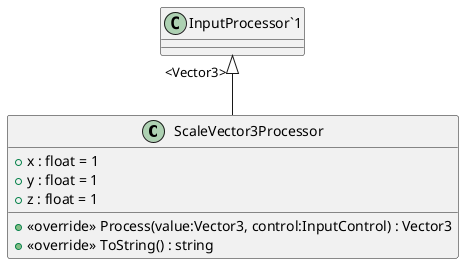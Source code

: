 @startuml
class ScaleVector3Processor {
    + x : float = 1
    + y : float = 1
    + z : float = 1
    + <<override>> Process(value:Vector3, control:InputControl) : Vector3
    + <<override>> ToString() : string
}
"InputProcessor`1" "<Vector3>" <|-- ScaleVector3Processor
@enduml
